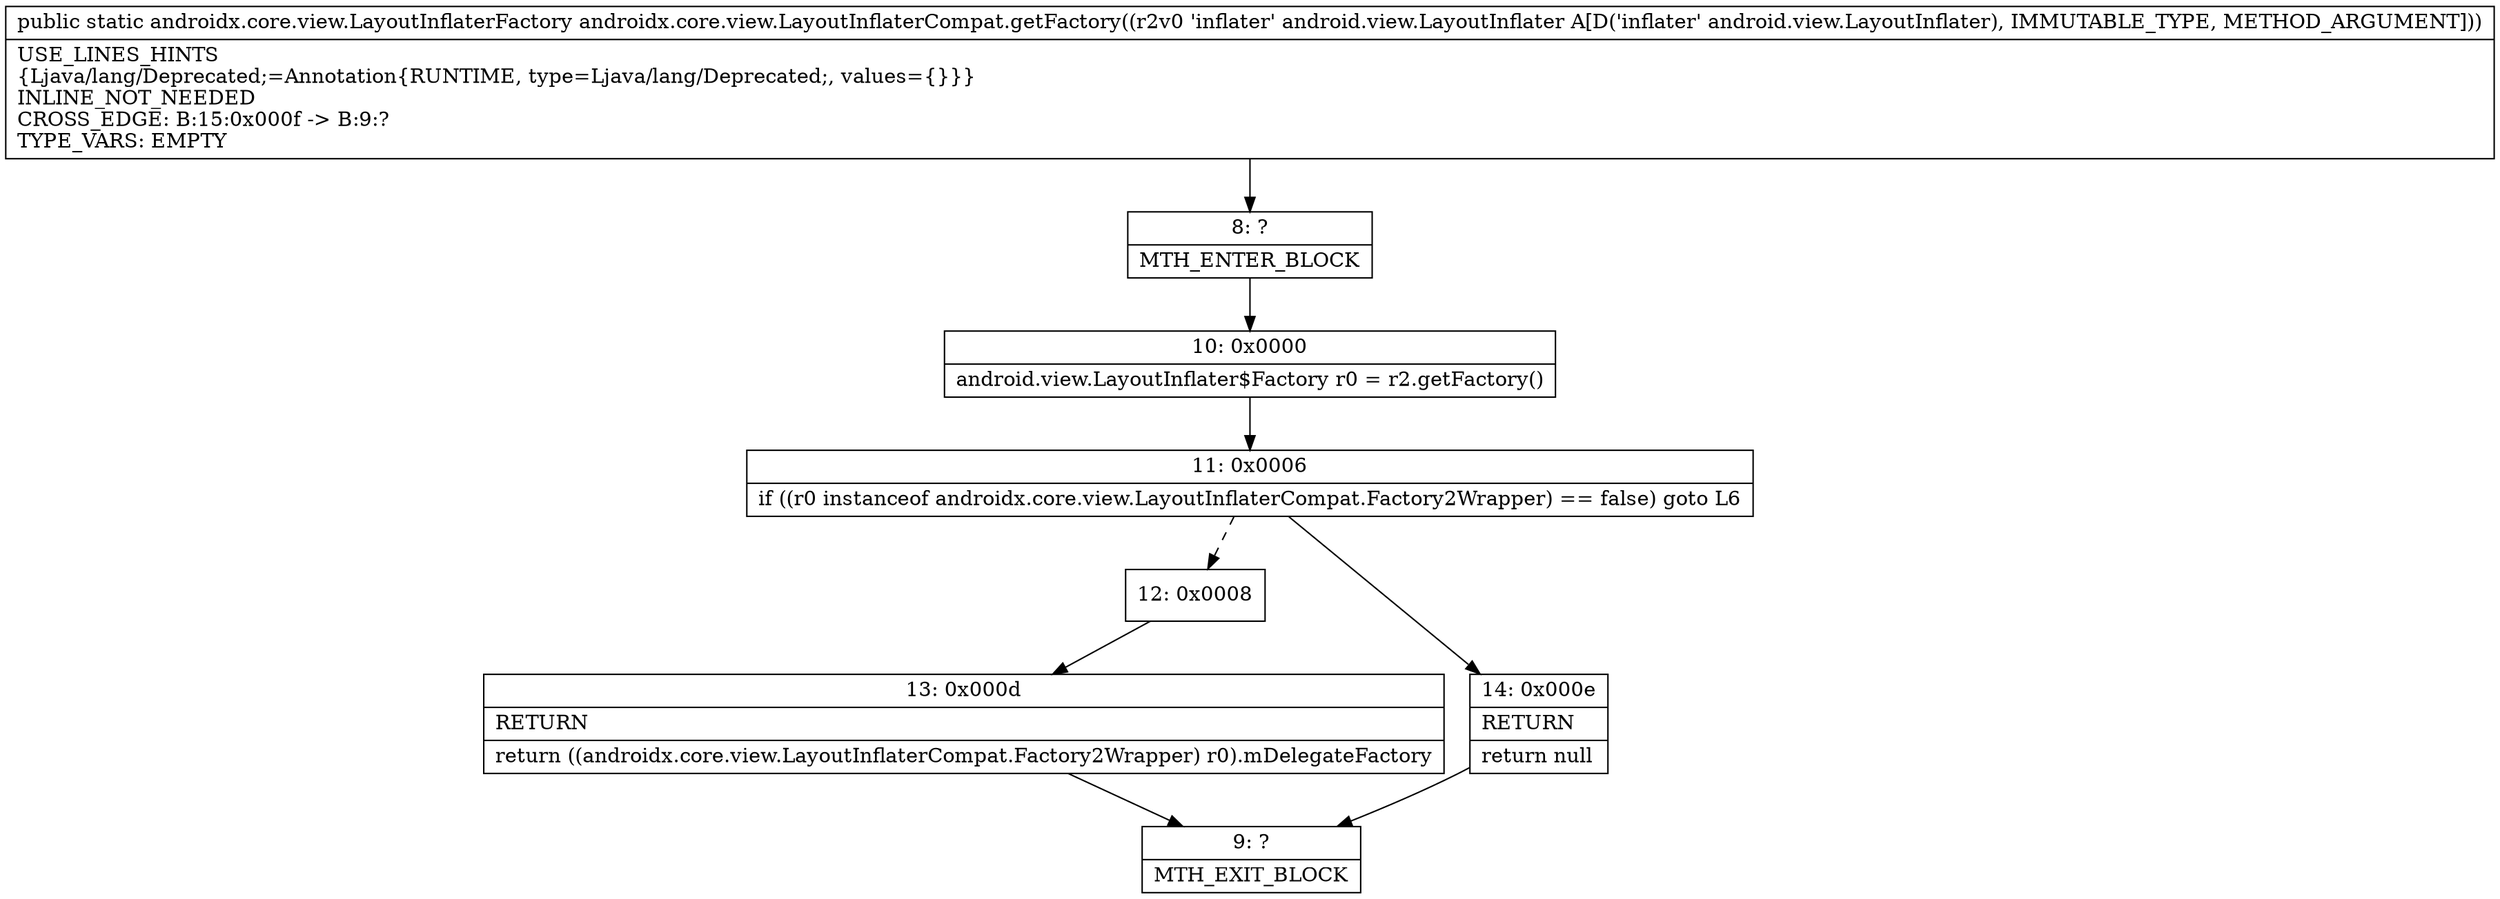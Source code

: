 digraph "CFG forandroidx.core.view.LayoutInflaterCompat.getFactory(Landroid\/view\/LayoutInflater;)Landroidx\/core\/view\/LayoutInflaterFactory;" {
Node_8 [shape=record,label="{8\:\ ?|MTH_ENTER_BLOCK\l}"];
Node_10 [shape=record,label="{10\:\ 0x0000|android.view.LayoutInflater$Factory r0 = r2.getFactory()\l}"];
Node_11 [shape=record,label="{11\:\ 0x0006|if ((r0 instanceof androidx.core.view.LayoutInflaterCompat.Factory2Wrapper) == false) goto L6\l}"];
Node_12 [shape=record,label="{12\:\ 0x0008}"];
Node_13 [shape=record,label="{13\:\ 0x000d|RETURN\l|return ((androidx.core.view.LayoutInflaterCompat.Factory2Wrapper) r0).mDelegateFactory\l}"];
Node_9 [shape=record,label="{9\:\ ?|MTH_EXIT_BLOCK\l}"];
Node_14 [shape=record,label="{14\:\ 0x000e|RETURN\l|return null\l}"];
MethodNode[shape=record,label="{public static androidx.core.view.LayoutInflaterFactory androidx.core.view.LayoutInflaterCompat.getFactory((r2v0 'inflater' android.view.LayoutInflater A[D('inflater' android.view.LayoutInflater), IMMUTABLE_TYPE, METHOD_ARGUMENT]))  | USE_LINES_HINTS\l\{Ljava\/lang\/Deprecated;=Annotation\{RUNTIME, type=Ljava\/lang\/Deprecated;, values=\{\}\}\}\lINLINE_NOT_NEEDED\lCROSS_EDGE: B:15:0x000f \-\> B:9:?\lTYPE_VARS: EMPTY\l}"];
MethodNode -> Node_8;Node_8 -> Node_10;
Node_10 -> Node_11;
Node_11 -> Node_12[style=dashed];
Node_11 -> Node_14;
Node_12 -> Node_13;
Node_13 -> Node_9;
Node_14 -> Node_9;
}


